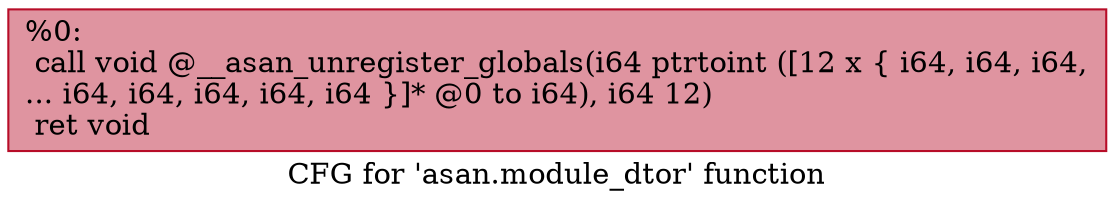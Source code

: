 digraph "CFG for 'asan.module_dtor' function" {
	label="CFG for 'asan.module_dtor' function";

	Node0x5598893c2850 [shape=record,color="#b70d28ff", style=filled, fillcolor="#b70d2870",label="{%0:\l  call void @__asan_unregister_globals(i64 ptrtoint ([12 x \{ i64, i64, i64,\l... i64, i64, i64, i64, i64 \}]* @0 to i64), i64 12)\l  ret void\l}"];
}

